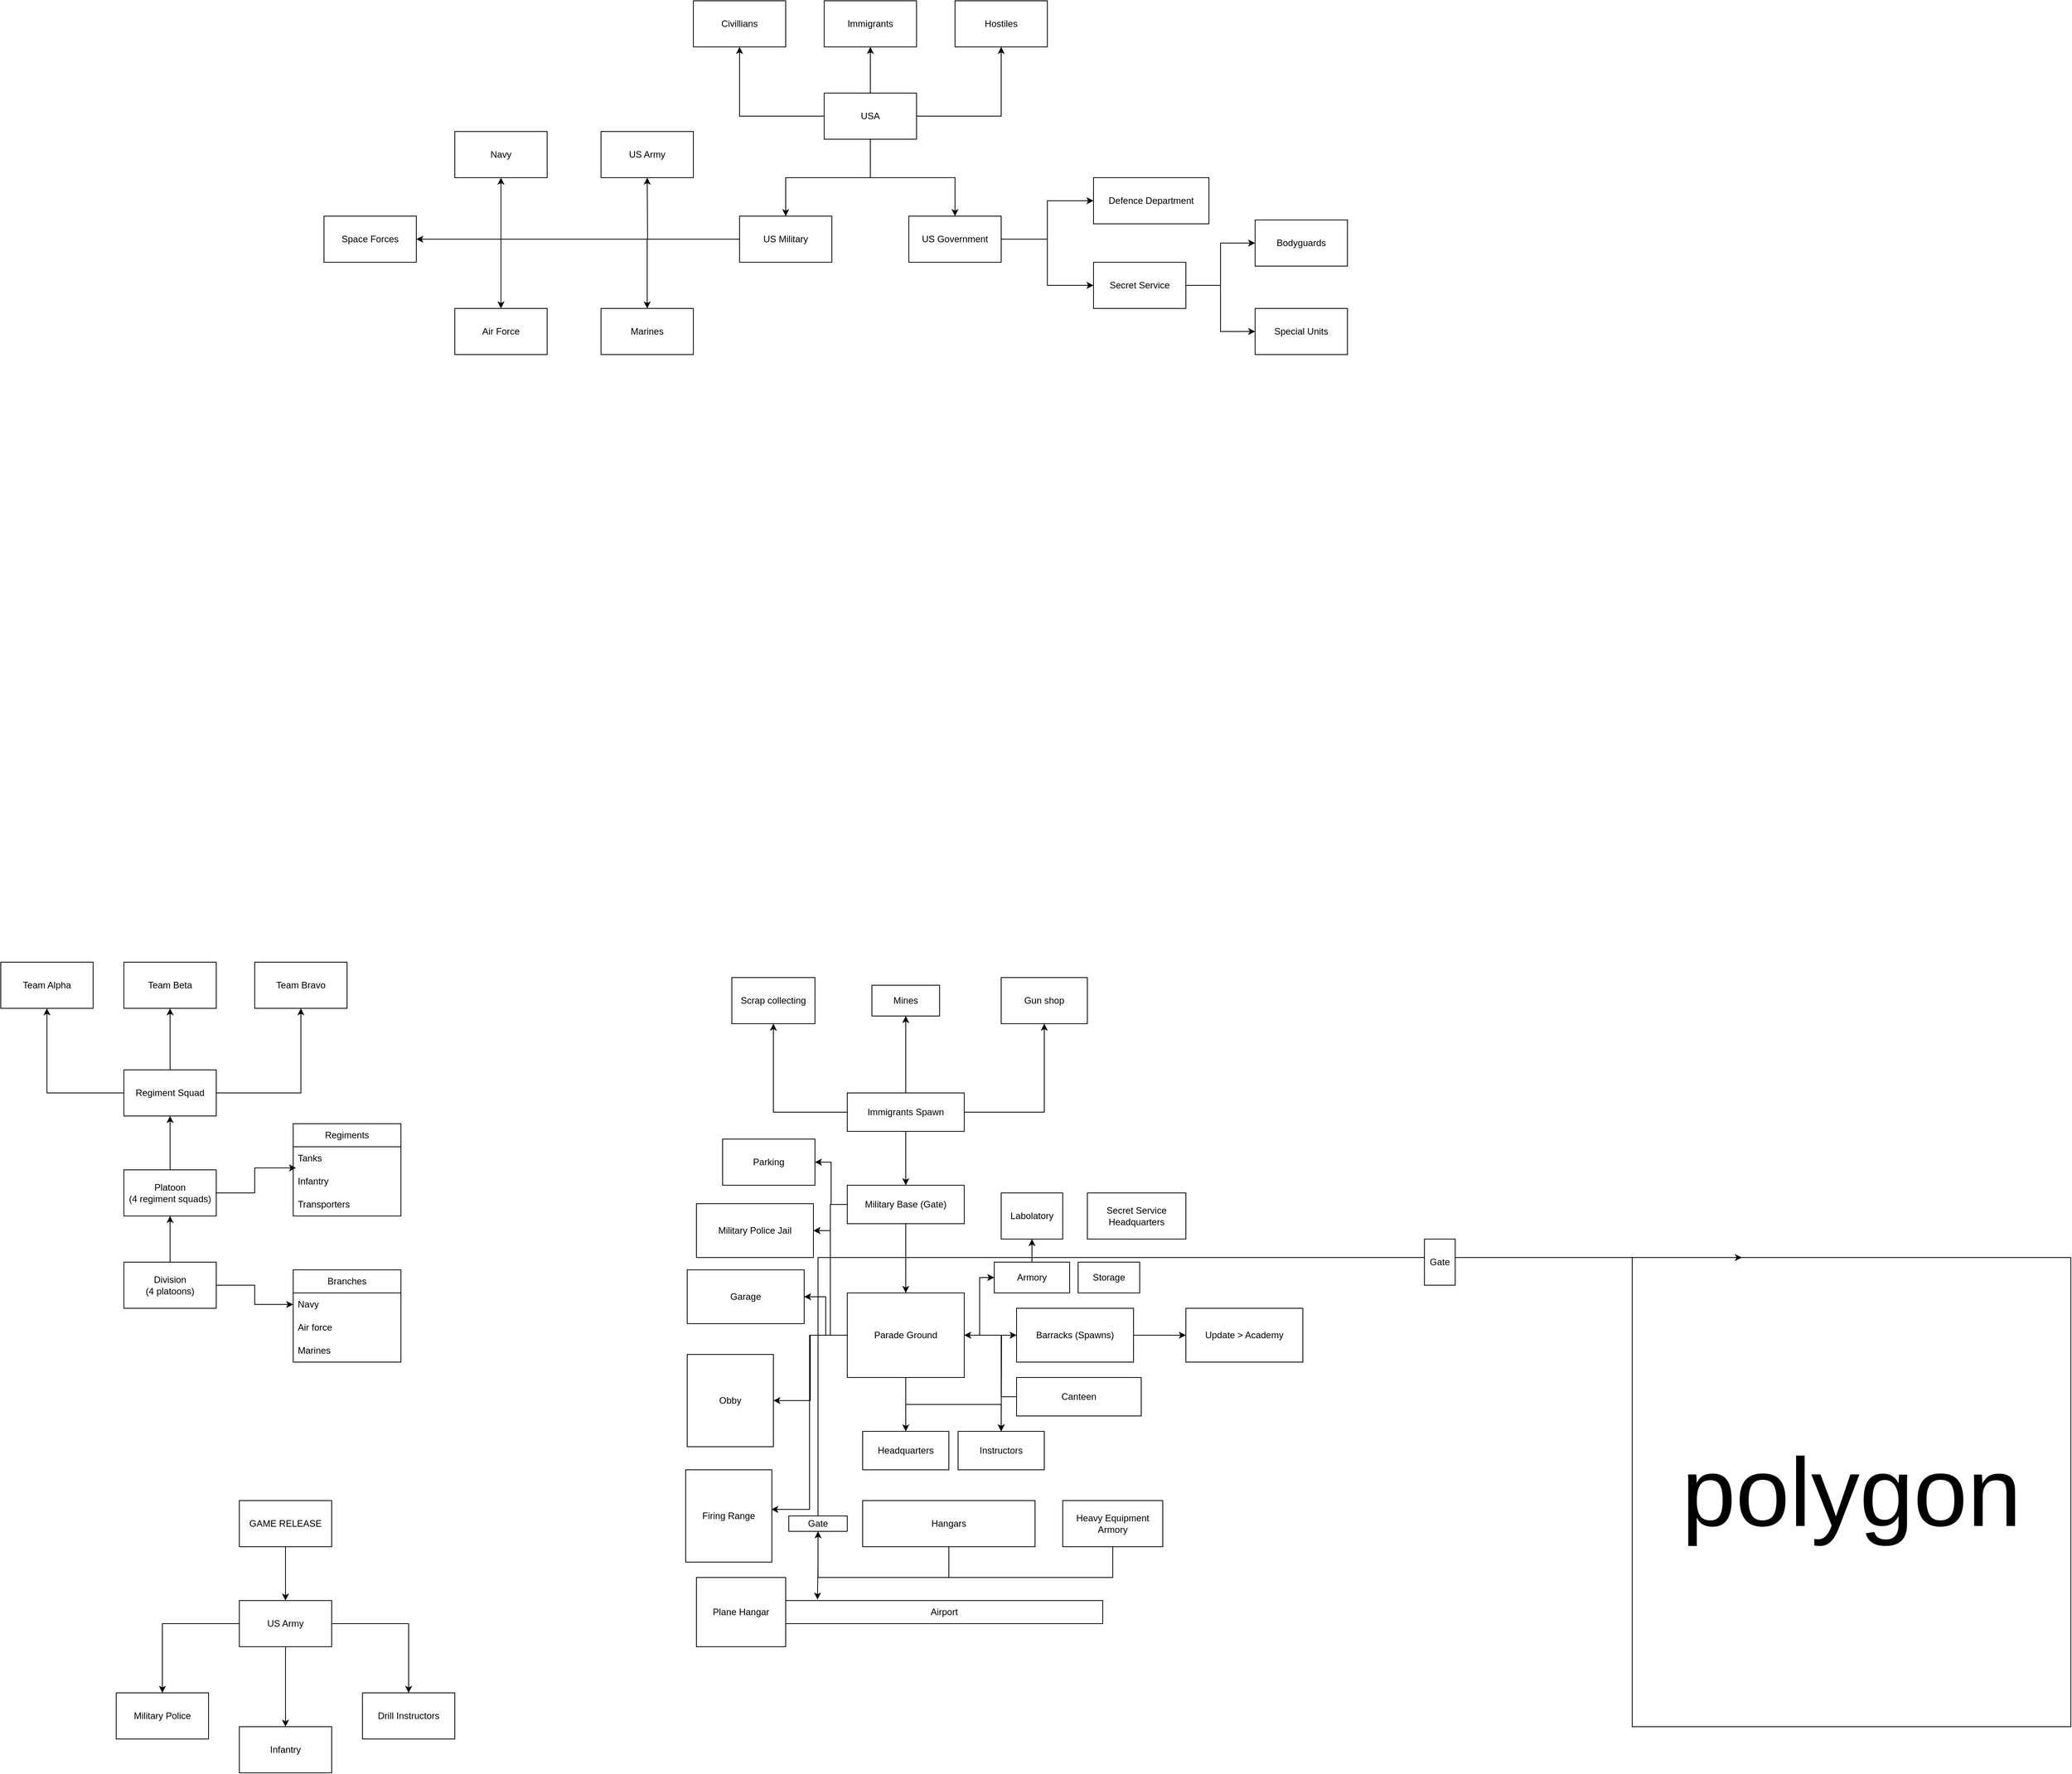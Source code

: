 <mxfile version="24.7.7">
  <diagram name="Strona-1" id="BBOQiUGvL47wXQ2HDbsv">
    <mxGraphModel dx="2062" dy="661" grid="1" gridSize="10" guides="1" tooltips="1" connect="1" arrows="1" fold="1" page="1" pageScale="1" pageWidth="827" pageHeight="1169" math="0" shadow="0">
      <root>
        <mxCell id="0" />
        <mxCell id="1" parent="0" />
        <mxCell id="k31KLtlGpHvFteeG_nSf-4" style="edgeStyle=orthogonalEdgeStyle;rounded=0;orthogonalLoop=1;jettySize=auto;html=1;" parent="1" source="k31KLtlGpHvFteeG_nSf-2" target="k31KLtlGpHvFteeG_nSf-3" edge="1">
          <mxGeometry relative="1" as="geometry" />
        </mxCell>
        <mxCell id="k31KLtlGpHvFteeG_nSf-6" style="edgeStyle=orthogonalEdgeStyle;rounded=0;orthogonalLoop=1;jettySize=auto;html=1;entryX=0.5;entryY=0;entryDx=0;entryDy=0;" parent="1" source="k31KLtlGpHvFteeG_nSf-2" target="k31KLtlGpHvFteeG_nSf-5" edge="1">
          <mxGeometry relative="1" as="geometry" />
        </mxCell>
        <mxCell id="a_fJLX3D4ddXMOc15b3K-4" style="edgeStyle=orthogonalEdgeStyle;rounded=0;orthogonalLoop=1;jettySize=auto;html=1;entryX=0.5;entryY=1;entryDx=0;entryDy=0;" parent="1" source="k31KLtlGpHvFteeG_nSf-2" target="a_fJLX3D4ddXMOc15b3K-3" edge="1">
          <mxGeometry relative="1" as="geometry" />
        </mxCell>
        <mxCell id="a_fJLX3D4ddXMOc15b3K-6" style="edgeStyle=orthogonalEdgeStyle;rounded=0;orthogonalLoop=1;jettySize=auto;html=1;entryX=0.5;entryY=1;entryDx=0;entryDy=0;" parent="1" source="k31KLtlGpHvFteeG_nSf-2" target="a_fJLX3D4ddXMOc15b3K-5" edge="1">
          <mxGeometry relative="1" as="geometry" />
        </mxCell>
        <mxCell id="a_fJLX3D4ddXMOc15b3K-8" style="edgeStyle=orthogonalEdgeStyle;rounded=0;orthogonalLoop=1;jettySize=auto;html=1;entryX=0.5;entryY=1;entryDx=0;entryDy=0;" parent="1" source="k31KLtlGpHvFteeG_nSf-2" target="a_fJLX3D4ddXMOc15b3K-7" edge="1">
          <mxGeometry relative="1" as="geometry" />
        </mxCell>
        <mxCell id="k31KLtlGpHvFteeG_nSf-2" value="USA" style="rounded=0;whiteSpace=wrap;html=1;" parent="1" vertex="1">
          <mxGeometry x="340" y="240" width="120" height="60" as="geometry" />
        </mxCell>
        <mxCell id="k31KLtlGpHvFteeG_nSf-20" style="edgeStyle=orthogonalEdgeStyle;rounded=0;orthogonalLoop=1;jettySize=auto;html=1;" parent="1" source="k31KLtlGpHvFteeG_nSf-3" target="k31KLtlGpHvFteeG_nSf-19" edge="1">
          <mxGeometry relative="1" as="geometry" />
        </mxCell>
        <mxCell id="k31KLtlGpHvFteeG_nSf-23" style="edgeStyle=orthogonalEdgeStyle;rounded=0;orthogonalLoop=1;jettySize=auto;html=1;entryX=0.5;entryY=0;entryDx=0;entryDy=0;" parent="1" source="k31KLtlGpHvFteeG_nSf-3" target="k31KLtlGpHvFteeG_nSf-21" edge="1">
          <mxGeometry relative="1" as="geometry" />
        </mxCell>
        <mxCell id="k31KLtlGpHvFteeG_nSf-24" style="edgeStyle=orthogonalEdgeStyle;rounded=0;orthogonalLoop=1;jettySize=auto;html=1;entryX=0.5;entryY=0;entryDx=0;entryDy=0;" parent="1" source="k31KLtlGpHvFteeG_nSf-3" target="k31KLtlGpHvFteeG_nSf-22" edge="1">
          <mxGeometry relative="1" as="geometry" />
        </mxCell>
        <mxCell id="k31KLtlGpHvFteeG_nSf-30" style="edgeStyle=orthogonalEdgeStyle;rounded=0;orthogonalLoop=1;jettySize=auto;html=1;entryX=0.5;entryY=1;entryDx=0;entryDy=0;" parent="1" source="k31KLtlGpHvFteeG_nSf-3" edge="1">
          <mxGeometry relative="1" as="geometry">
            <mxPoint x="110" y="350" as="targetPoint" />
          </mxGeometry>
        </mxCell>
        <mxCell id="k31KLtlGpHvFteeG_nSf-41" style="edgeStyle=orthogonalEdgeStyle;rounded=0;orthogonalLoop=1;jettySize=auto;html=1;" parent="1" source="k31KLtlGpHvFteeG_nSf-3" target="k31KLtlGpHvFteeG_nSf-44" edge="1">
          <mxGeometry relative="1" as="geometry">
            <mxPoint x="-400" y="430" as="targetPoint" />
          </mxGeometry>
        </mxCell>
        <mxCell id="k31KLtlGpHvFteeG_nSf-3" value="US Military" style="rounded=0;whiteSpace=wrap;html=1;" parent="1" vertex="1">
          <mxGeometry x="230" y="400" width="120" height="60" as="geometry" />
        </mxCell>
        <mxCell id="k31KLtlGpHvFteeG_nSf-10" style="edgeStyle=orthogonalEdgeStyle;rounded=0;orthogonalLoop=1;jettySize=auto;html=1;entryX=0;entryY=0.5;entryDx=0;entryDy=0;" parent="1" source="k31KLtlGpHvFteeG_nSf-5" target="k31KLtlGpHvFteeG_nSf-9" edge="1">
          <mxGeometry relative="1" as="geometry" />
        </mxCell>
        <mxCell id="k31KLtlGpHvFteeG_nSf-12" style="edgeStyle=orthogonalEdgeStyle;rounded=0;orthogonalLoop=1;jettySize=auto;html=1;entryX=0;entryY=0.5;entryDx=0;entryDy=0;" parent="1" source="k31KLtlGpHvFteeG_nSf-5" target="k31KLtlGpHvFteeG_nSf-11" edge="1">
          <mxGeometry relative="1" as="geometry" />
        </mxCell>
        <mxCell id="k31KLtlGpHvFteeG_nSf-5" value="US Government" style="rounded=0;whiteSpace=wrap;html=1;" parent="1" vertex="1">
          <mxGeometry x="450" y="400" width="120" height="60" as="geometry" />
        </mxCell>
        <mxCell id="k31KLtlGpHvFteeG_nSf-15" style="edgeStyle=orthogonalEdgeStyle;rounded=0;orthogonalLoop=1;jettySize=auto;html=1;entryX=0;entryY=0.5;entryDx=0;entryDy=0;" parent="1" source="k31KLtlGpHvFteeG_nSf-9" target="k31KLtlGpHvFteeG_nSf-14" edge="1">
          <mxGeometry relative="1" as="geometry" />
        </mxCell>
        <mxCell id="k31KLtlGpHvFteeG_nSf-17" style="edgeStyle=orthogonalEdgeStyle;rounded=0;orthogonalLoop=1;jettySize=auto;html=1;entryX=0;entryY=0.5;entryDx=0;entryDy=0;" parent="1" source="k31KLtlGpHvFteeG_nSf-9" target="k31KLtlGpHvFteeG_nSf-16" edge="1">
          <mxGeometry relative="1" as="geometry" />
        </mxCell>
        <mxCell id="k31KLtlGpHvFteeG_nSf-9" value="Secret Service" style="rounded=0;whiteSpace=wrap;html=1;" parent="1" vertex="1">
          <mxGeometry x="690" y="460" width="120" height="60" as="geometry" />
        </mxCell>
        <mxCell id="k31KLtlGpHvFteeG_nSf-11" value="Defence Department" style="rounded=0;whiteSpace=wrap;html=1;" parent="1" vertex="1">
          <mxGeometry x="690" y="350" width="150" height="60" as="geometry" />
        </mxCell>
        <mxCell id="k31KLtlGpHvFteeG_nSf-14" value="Bodyguards" style="rounded=0;whiteSpace=wrap;html=1;" parent="1" vertex="1">
          <mxGeometry x="900" y="405" width="120" height="60" as="geometry" />
        </mxCell>
        <mxCell id="k31KLtlGpHvFteeG_nSf-16" value="Special Units" style="rounded=0;whiteSpace=wrap;html=1;" parent="1" vertex="1">
          <mxGeometry x="900" y="520" width="120" height="60" as="geometry" />
        </mxCell>
        <mxCell id="k31KLtlGpHvFteeG_nSf-19" value="Navy" style="rounded=0;whiteSpace=wrap;html=1;" parent="1" vertex="1">
          <mxGeometry x="-140" y="290" width="120" height="60" as="geometry" />
        </mxCell>
        <mxCell id="k31KLtlGpHvFteeG_nSf-21" value="Marines" style="rounded=0;whiteSpace=wrap;html=1;" parent="1" vertex="1">
          <mxGeometry x="50" y="520" width="120" height="60" as="geometry" />
        </mxCell>
        <mxCell id="k31KLtlGpHvFteeG_nSf-22" value="Air Force" style="rounded=0;whiteSpace=wrap;html=1;" parent="1" vertex="1">
          <mxGeometry x="-140" y="520" width="120" height="60" as="geometry" />
        </mxCell>
        <mxCell id="k31KLtlGpHvFteeG_nSf-44" value="Space Forces" style="rounded=0;whiteSpace=wrap;html=1;" parent="1" vertex="1">
          <mxGeometry x="-310" y="400" width="120" height="60" as="geometry" />
        </mxCell>
        <mxCell id="a_fJLX3D4ddXMOc15b3K-3" value="Civillians" style="rounded=0;whiteSpace=wrap;html=1;" parent="1" vertex="1">
          <mxGeometry x="170" y="120" width="120" height="60" as="geometry" />
        </mxCell>
        <mxCell id="a_fJLX3D4ddXMOc15b3K-5" value="Hostiles" style="rounded=0;whiteSpace=wrap;html=1;" parent="1" vertex="1">
          <mxGeometry x="510" y="120" width="120" height="60" as="geometry" />
        </mxCell>
        <mxCell id="a_fJLX3D4ddXMOc15b3K-7" value="Immigrants" style="rounded=0;whiteSpace=wrap;html=1;" parent="1" vertex="1">
          <mxGeometry x="340" y="120" width="120" height="60" as="geometry" />
        </mxCell>
        <mxCell id="a_fJLX3D4ddXMOc15b3K-12" style="edgeStyle=orthogonalEdgeStyle;rounded=0;orthogonalLoop=1;jettySize=auto;html=1;entryX=0.5;entryY=1;entryDx=0;entryDy=0;" parent="1" source="a_fJLX3D4ddXMOc15b3K-10" target="a_fJLX3D4ddXMOc15b3K-11" edge="1">
          <mxGeometry relative="1" as="geometry" />
        </mxCell>
        <mxCell id="a_fJLX3D4ddXMOc15b3K-15" style="edgeStyle=orthogonalEdgeStyle;rounded=0;orthogonalLoop=1;jettySize=auto;html=1;entryX=0.5;entryY=1;entryDx=0;entryDy=0;" parent="1" source="a_fJLX3D4ddXMOc15b3K-10" target="a_fJLX3D4ddXMOc15b3K-14" edge="1">
          <mxGeometry relative="1" as="geometry" />
        </mxCell>
        <mxCell id="a_fJLX3D4ddXMOc15b3K-18" style="edgeStyle=orthogonalEdgeStyle;rounded=0;orthogonalLoop=1;jettySize=auto;html=1;" parent="1" source="a_fJLX3D4ddXMOc15b3K-10" target="a_fJLX3D4ddXMOc15b3K-16" edge="1">
          <mxGeometry relative="1" as="geometry" />
        </mxCell>
        <mxCell id="a_fJLX3D4ddXMOc15b3K-20" style="edgeStyle=orthogonalEdgeStyle;rounded=0;orthogonalLoop=1;jettySize=auto;html=1;" parent="1" source="a_fJLX3D4ddXMOc15b3K-10" target="a_fJLX3D4ddXMOc15b3K-19" edge="1">
          <mxGeometry relative="1" as="geometry" />
        </mxCell>
        <mxCell id="a_fJLX3D4ddXMOc15b3K-10" value="Immigrants Spawn" style="rounded=0;whiteSpace=wrap;html=1;" parent="1" vertex="1">
          <mxGeometry x="370" y="1540" width="152" height="50" as="geometry" />
        </mxCell>
        <mxCell id="a_fJLX3D4ddXMOc15b3K-11" value="Gun shop" style="rounded=0;whiteSpace=wrap;html=1;" parent="1" vertex="1">
          <mxGeometry x="570" y="1390" width="112" height="60" as="geometry" />
        </mxCell>
        <mxCell id="a_fJLX3D4ddXMOc15b3K-14" value="Mines" style="rounded=0;whiteSpace=wrap;html=1;" parent="1" vertex="1">
          <mxGeometry x="402" y="1400" width="88" height="40" as="geometry" />
        </mxCell>
        <mxCell id="a_fJLX3D4ddXMOc15b3K-16" value="Scrap collecting" style="rounded=0;whiteSpace=wrap;html=1;" parent="1" vertex="1">
          <mxGeometry x="220" y="1390" width="108" height="60" as="geometry" />
        </mxCell>
        <mxCell id="a_fJLX3D4ddXMOc15b3K-22" style="edgeStyle=orthogonalEdgeStyle;rounded=0;orthogonalLoop=1;jettySize=auto;html=1;" parent="1" source="a_fJLX3D4ddXMOc15b3K-19" edge="1">
          <mxGeometry relative="1" as="geometry">
            <mxPoint x="446.0" y="1800" as="targetPoint" />
          </mxGeometry>
        </mxCell>
        <mxCell id="a_fJLX3D4ddXMOc15b3K-30" style="edgeStyle=orthogonalEdgeStyle;rounded=0;orthogonalLoop=1;jettySize=auto;html=1;entryX=1;entryY=0.5;entryDx=0;entryDy=0;" parent="1" source="a_fJLX3D4ddXMOc15b3K-19" target="a_fJLX3D4ddXMOc15b3K-28" edge="1">
          <mxGeometry relative="1" as="geometry" />
        </mxCell>
        <mxCell id="a_fJLX3D4ddXMOc15b3K-75" style="edgeStyle=orthogonalEdgeStyle;rounded=0;orthogonalLoop=1;jettySize=auto;html=1;" parent="1" source="a_fJLX3D4ddXMOc15b3K-19" target="a_fJLX3D4ddXMOc15b3K-76" edge="1">
          <mxGeometry relative="1" as="geometry">
            <mxPoint x="270" y="1650" as="targetPoint" />
          </mxGeometry>
        </mxCell>
        <mxCell id="a_fJLX3D4ddXMOc15b3K-19" value="Military Base (Gate)" style="rounded=0;whiteSpace=wrap;html=1;" parent="1" vertex="1">
          <mxGeometry x="370" y="1660" width="152" height="50" as="geometry" />
        </mxCell>
        <mxCell id="a_fJLX3D4ddXMOc15b3K-27" value="" style="edgeStyle=orthogonalEdgeStyle;rounded=0;orthogonalLoop=1;jettySize=auto;html=1;" parent="1" source="a_fJLX3D4ddXMOc15b3K-23" target="a_fJLX3D4ddXMOc15b3K-26" edge="1">
          <mxGeometry relative="1" as="geometry" />
        </mxCell>
        <mxCell id="a_fJLX3D4ddXMOc15b3K-29" style="edgeStyle=orthogonalEdgeStyle;rounded=0;orthogonalLoop=1;jettySize=auto;html=1;entryX=1;entryY=0.5;entryDx=0;entryDy=0;" parent="1" source="a_fJLX3D4ddXMOc15b3K-23" target="a_fJLX3D4ddXMOc15b3K-28" edge="1">
          <mxGeometry relative="1" as="geometry" />
        </mxCell>
        <mxCell id="a_fJLX3D4ddXMOc15b3K-45" style="edgeStyle=orthogonalEdgeStyle;rounded=0;orthogonalLoop=1;jettySize=auto;html=1;" parent="1" source="a_fJLX3D4ddXMOc15b3K-23" target="a_fJLX3D4ddXMOc15b3K-44" edge="1">
          <mxGeometry relative="1" as="geometry" />
        </mxCell>
        <mxCell id="a_fJLX3D4ddXMOc15b3K-64" style="edgeStyle=orthogonalEdgeStyle;rounded=0;orthogonalLoop=1;jettySize=auto;html=1;entryX=0;entryY=0.5;entryDx=0;entryDy=0;" parent="1" source="a_fJLX3D4ddXMOc15b3K-23" target="a_fJLX3D4ddXMOc15b3K-63" edge="1">
          <mxGeometry relative="1" as="geometry" />
        </mxCell>
        <mxCell id="a_fJLX3D4ddXMOc15b3K-71" style="edgeStyle=orthogonalEdgeStyle;rounded=0;orthogonalLoop=1;jettySize=auto;html=1;entryX=0.5;entryY=0;entryDx=0;entryDy=0;" parent="1" source="a_fJLX3D4ddXMOc15b3K-23" target="a_fJLX3D4ddXMOc15b3K-34" edge="1">
          <mxGeometry relative="1" as="geometry">
            <mxPoint x="550" y="1980" as="targetPoint" />
          </mxGeometry>
        </mxCell>
        <mxCell id="a_fJLX3D4ddXMOc15b3K-73" style="edgeStyle=orthogonalEdgeStyle;rounded=0;orthogonalLoop=1;jettySize=auto;html=1;" parent="1" source="a_fJLX3D4ddXMOc15b3K-23" edge="1">
          <mxGeometry relative="1" as="geometry">
            <mxPoint x="570" y="1980" as="targetPoint" />
          </mxGeometry>
        </mxCell>
        <mxCell id="a_fJLX3D4ddXMOc15b3K-79" style="edgeStyle=orthogonalEdgeStyle;rounded=0;orthogonalLoop=1;jettySize=auto;html=1;entryX=1;entryY=0.5;entryDx=0;entryDy=0;" parent="1" source="a_fJLX3D4ddXMOc15b3K-23" target="a_fJLX3D4ddXMOc15b3K-77" edge="1">
          <mxGeometry relative="1" as="geometry" />
        </mxCell>
        <mxCell id="a_fJLX3D4ddXMOc15b3K-23" value="Parade Ground" style="rounded=0;whiteSpace=wrap;html=1;" parent="1" vertex="1">
          <mxGeometry x="370" y="1800" width="152" height="110" as="geometry" />
        </mxCell>
        <mxCell id="a_fJLX3D4ddXMOc15b3K-47" style="edgeStyle=orthogonalEdgeStyle;rounded=0;orthogonalLoop=1;jettySize=auto;html=1;" parent="1" source="a_fJLX3D4ddXMOc15b3K-26" edge="1">
          <mxGeometry relative="1" as="geometry">
            <mxPoint x="810" y="1855" as="targetPoint" />
          </mxGeometry>
        </mxCell>
        <mxCell id="a_fJLX3D4ddXMOc15b3K-26" value="Barracks (Spawns)" style="rounded=0;whiteSpace=wrap;html=1;" parent="1" vertex="1">
          <mxGeometry x="590" y="1820" width="152" height="70" as="geometry" />
        </mxCell>
        <mxCell id="a_fJLX3D4ddXMOc15b3K-28" value="Military Police Jail" style="rounded=0;whiteSpace=wrap;html=1;" parent="1" vertex="1">
          <mxGeometry x="174" y="1684" width="152" height="70" as="geometry" />
        </mxCell>
        <mxCell id="a_fJLX3D4ddXMOc15b3K-34" value="Instructors" style="rounded=0;whiteSpace=wrap;html=1;" parent="1" vertex="1">
          <mxGeometry x="514" y="1980" width="112" height="50" as="geometry" />
        </mxCell>
        <mxCell id="a_fJLX3D4ddXMOc15b3K-38" value="" style="edgeStyle=orthogonalEdgeStyle;rounded=0;orthogonalLoop=1;jettySize=auto;html=1;" parent="1" source="a_fJLX3D4ddXMOc15b3K-23" target="a_fJLX3D4ddXMOc15b3K-33" edge="1">
          <mxGeometry relative="1" as="geometry">
            <mxPoint x="230.0" y="1855" as="targetPoint" />
            <mxPoint x="370" y="1855" as="sourcePoint" />
          </mxGeometry>
        </mxCell>
        <mxCell id="a_fJLX3D4ddXMOc15b3K-33" value="Obby" style="rounded=0;whiteSpace=wrap;html=1;" parent="1" vertex="1">
          <mxGeometry x="162" y="1880" width="112" height="120" as="geometry" />
        </mxCell>
        <mxCell id="a_fJLX3D4ddXMOc15b3K-40" value="Firing Range" style="rounded=0;whiteSpace=wrap;html=1;" parent="1" vertex="1">
          <mxGeometry x="160" y="2030" width="112" height="120" as="geometry" />
        </mxCell>
        <mxCell id="a_fJLX3D4ddXMOc15b3K-44" value="Headquarters" style="rounded=0;whiteSpace=wrap;html=1;" parent="1" vertex="1">
          <mxGeometry x="390" y="1980" width="112" height="50" as="geometry" />
        </mxCell>
        <mxCell id="a_fJLX3D4ddXMOc15b3K-46" style="edgeStyle=orthogonalEdgeStyle;rounded=0;orthogonalLoop=1;jettySize=auto;html=1;entryX=0.994;entryY=0.429;entryDx=0;entryDy=0;entryPerimeter=0;" parent="1" source="a_fJLX3D4ddXMOc15b3K-23" target="a_fJLX3D4ddXMOc15b3K-40" edge="1">
          <mxGeometry relative="1" as="geometry" />
        </mxCell>
        <mxCell id="a_fJLX3D4ddXMOc15b3K-48" value="Update &amp;gt; Academy" style="rounded=0;whiteSpace=wrap;html=1;" parent="1" vertex="1">
          <mxGeometry x="810" y="1820" width="152" height="70" as="geometry" />
        </mxCell>
        <mxCell id="a_fJLX3D4ddXMOc15b3K-50" value="&lt;span style=&quot;font-size: 126px;&quot;&gt;polygon&lt;/span&gt;" style="rounded=0;whiteSpace=wrap;html=1;" parent="1" vertex="1">
          <mxGeometry x="1390" y="1754" width="570" height="610" as="geometry" />
        </mxCell>
        <mxCell id="a_fJLX3D4ddXMOc15b3K-52" style="edgeStyle=orthogonalEdgeStyle;rounded=0;orthogonalLoop=1;jettySize=auto;html=1;entryX=0.25;entryY=0;entryDx=0;entryDy=0;" parent="1" source="a_fJLX3D4ddXMOc15b3K-51" target="a_fJLX3D4ddXMOc15b3K-50" edge="1">
          <mxGeometry relative="1" as="geometry">
            <Array as="points">
              <mxPoint x="502" y="2170" />
              <mxPoint x="332" y="2170" />
            </Array>
          </mxGeometry>
        </mxCell>
        <mxCell id="a_fJLX3D4ddXMOc15b3K-51" value="Hangars" style="rounded=0;whiteSpace=wrap;html=1;" parent="1" vertex="1">
          <mxGeometry x="390" y="2070" width="224" height="60" as="geometry" />
        </mxCell>
        <mxCell id="a_fJLX3D4ddXMOc15b3K-53" value="Plane Hangar" style="rounded=0;whiteSpace=wrap;html=1;" parent="1" vertex="1">
          <mxGeometry x="174" y="2170" width="116" height="90" as="geometry" />
        </mxCell>
        <mxCell id="a_fJLX3D4ddXMOc15b3K-55" value="Airport" style="rounded=0;whiteSpace=wrap;html=1;" parent="1" vertex="1">
          <mxGeometry x="290" y="2200" width="412" height="30" as="geometry" />
        </mxCell>
        <mxCell id="a_fJLX3D4ddXMOc15b3K-56" value="Gate" style="rounded=0;whiteSpace=wrap;html=1;" parent="1" vertex="1">
          <mxGeometry x="294" y="2090" width="76" height="20" as="geometry" />
        </mxCell>
        <mxCell id="a_fJLX3D4ddXMOc15b3K-58" style="edgeStyle=orthogonalEdgeStyle;rounded=0;orthogonalLoop=1;jettySize=auto;html=1;entryX=0.1;entryY=-0.043;entryDx=0;entryDy=0;entryPerimeter=0;" parent="1" source="a_fJLX3D4ddXMOc15b3K-56" target="a_fJLX3D4ddXMOc15b3K-55" edge="1">
          <mxGeometry relative="1" as="geometry" />
        </mxCell>
        <mxCell id="a_fJLX3D4ddXMOc15b3K-60" value="Labolatory" style="rounded=0;whiteSpace=wrap;html=1;" parent="1" vertex="1">
          <mxGeometry x="570" y="1670" width="80" height="60" as="geometry" />
        </mxCell>
        <mxCell id="a_fJLX3D4ddXMOc15b3K-61" value="Secret Service Headquarters" style="rounded=0;whiteSpace=wrap;html=1;" parent="1" vertex="1">
          <mxGeometry x="682" y="1670" width="128" height="60" as="geometry" />
        </mxCell>
        <mxCell id="a_fJLX3D4ddXMOc15b3K-62" value="Gate" style="rounded=0;whiteSpace=wrap;html=1;" parent="1" vertex="1">
          <mxGeometry x="1120" y="1730" width="40" height="60" as="geometry" />
        </mxCell>
        <mxCell id="a_fJLX3D4ddXMOc15b3K-65" value="" style="edgeStyle=orthogonalEdgeStyle;rounded=0;orthogonalLoop=1;jettySize=auto;html=1;" parent="1" source="a_fJLX3D4ddXMOc15b3K-63" target="a_fJLX3D4ddXMOc15b3K-60" edge="1">
          <mxGeometry relative="1" as="geometry" />
        </mxCell>
        <mxCell id="a_fJLX3D4ddXMOc15b3K-63" value="Armory" style="rounded=0;whiteSpace=wrap;html=1;" parent="1" vertex="1">
          <mxGeometry x="561" y="1760" width="98" height="40" as="geometry" />
        </mxCell>
        <mxCell id="a_fJLX3D4ddXMOc15b3K-68" style="edgeStyle=orthogonalEdgeStyle;rounded=0;orthogonalLoop=1;jettySize=auto;html=1;entryX=0.5;entryY=1;entryDx=0;entryDy=0;exitX=0.5;exitY=1;exitDx=0;exitDy=0;" parent="1" source="a_fJLX3D4ddXMOc15b3K-66" target="a_fJLX3D4ddXMOc15b3K-56" edge="1">
          <mxGeometry relative="1" as="geometry">
            <Array as="points">
              <mxPoint x="715" y="2170" />
              <mxPoint x="332" y="2170" />
            </Array>
          </mxGeometry>
        </mxCell>
        <mxCell id="a_fJLX3D4ddXMOc15b3K-66" value="Heavy Equipment Armory" style="rounded=0;whiteSpace=wrap;html=1;" parent="1" vertex="1">
          <mxGeometry x="650" y="2070" width="130" height="60" as="geometry" />
        </mxCell>
        <mxCell id="a_fJLX3D4ddXMOc15b3K-70" value="Storage" style="rounded=0;whiteSpace=wrap;html=1;" parent="1" vertex="1">
          <mxGeometry x="670" y="1760" width="80" height="40" as="geometry" />
        </mxCell>
        <mxCell id="a_fJLX3D4ddXMOc15b3K-74" style="edgeStyle=orthogonalEdgeStyle;rounded=0;orthogonalLoop=1;jettySize=auto;html=1;entryX=1;entryY=0.5;entryDx=0;entryDy=0;" parent="1" source="a_fJLX3D4ddXMOc15b3K-72" target="a_fJLX3D4ddXMOc15b3K-23" edge="1">
          <mxGeometry relative="1" as="geometry">
            <Array as="points">
              <mxPoint x="570" y="1935" />
              <mxPoint x="570" y="1855" />
            </Array>
          </mxGeometry>
        </mxCell>
        <mxCell id="a_fJLX3D4ddXMOc15b3K-72" value="Canteen" style="rounded=0;whiteSpace=wrap;html=1;" parent="1" vertex="1">
          <mxGeometry x="590" y="1910" width="162" height="50" as="geometry" />
        </mxCell>
        <mxCell id="a_fJLX3D4ddXMOc15b3K-76" value="Parking" style="rounded=0;whiteSpace=wrap;html=1;" parent="1" vertex="1">
          <mxGeometry x="208" y="1600" width="120" height="60" as="geometry" />
        </mxCell>
        <mxCell id="a_fJLX3D4ddXMOc15b3K-77" value="Garage" style="rounded=0;whiteSpace=wrap;html=1;" parent="1" vertex="1">
          <mxGeometry x="162" y="1770" width="152" height="70" as="geometry" />
        </mxCell>
        <mxCell id="a-VC0dxoUx-i3-k2DaDm-8" value="Team Alpha" style="rounded=0;whiteSpace=wrap;html=1;" vertex="1" parent="1">
          <mxGeometry x="-730" y="1370" width="120" height="60" as="geometry" />
        </mxCell>
        <mxCell id="a-VC0dxoUx-i3-k2DaDm-21" value="Team Beta" style="rounded=0;whiteSpace=wrap;html=1;" vertex="1" parent="1">
          <mxGeometry x="-570" y="1370" width="120" height="60" as="geometry" />
        </mxCell>
        <mxCell id="a-VC0dxoUx-i3-k2DaDm-22" value="Team Bravo" style="rounded=0;whiteSpace=wrap;html=1;" vertex="1" parent="1">
          <mxGeometry x="-400" y="1370" width="120" height="60" as="geometry" />
        </mxCell>
        <mxCell id="a-VC0dxoUx-i3-k2DaDm-24" style="edgeStyle=orthogonalEdgeStyle;rounded=0;orthogonalLoop=1;jettySize=auto;html=1;entryX=0.5;entryY=1;entryDx=0;entryDy=0;" edge="1" parent="1" source="a-VC0dxoUx-i3-k2DaDm-23" target="a-VC0dxoUx-i3-k2DaDm-21">
          <mxGeometry relative="1" as="geometry" />
        </mxCell>
        <mxCell id="a-VC0dxoUx-i3-k2DaDm-25" style="edgeStyle=orthogonalEdgeStyle;rounded=0;orthogonalLoop=1;jettySize=auto;html=1;entryX=0.5;entryY=1;entryDx=0;entryDy=0;" edge="1" parent="1" source="a-VC0dxoUx-i3-k2DaDm-23" target="a-VC0dxoUx-i3-k2DaDm-8">
          <mxGeometry relative="1" as="geometry" />
        </mxCell>
        <mxCell id="a-VC0dxoUx-i3-k2DaDm-26" style="edgeStyle=orthogonalEdgeStyle;rounded=0;orthogonalLoop=1;jettySize=auto;html=1;" edge="1" parent="1" source="a-VC0dxoUx-i3-k2DaDm-23" target="a-VC0dxoUx-i3-k2DaDm-22">
          <mxGeometry relative="1" as="geometry" />
        </mxCell>
        <mxCell id="a-VC0dxoUx-i3-k2DaDm-23" value="Regiment Squad" style="rounded=0;whiteSpace=wrap;html=1;" vertex="1" parent="1">
          <mxGeometry x="-570" y="1510" width="120" height="60" as="geometry" />
        </mxCell>
        <mxCell id="a-VC0dxoUx-i3-k2DaDm-28" style="edgeStyle=orthogonalEdgeStyle;rounded=0;orthogonalLoop=1;jettySize=auto;html=1;entryX=0.5;entryY=1;entryDx=0;entryDy=0;" edge="1" parent="1" source="a-VC0dxoUx-i3-k2DaDm-27" target="a-VC0dxoUx-i3-k2DaDm-23">
          <mxGeometry relative="1" as="geometry" />
        </mxCell>
        <mxCell id="a-VC0dxoUx-i3-k2DaDm-36" style="edgeStyle=orthogonalEdgeStyle;rounded=0;orthogonalLoop=1;jettySize=auto;html=1;entryX=0.026;entryY=-0.084;entryDx=0;entryDy=0;entryPerimeter=0;" edge="1" parent="1" source="a-VC0dxoUx-i3-k2DaDm-27" target="a-VC0dxoUx-i3-k2DaDm-33">
          <mxGeometry relative="1" as="geometry">
            <mxPoint x="-350" y="1670" as="targetPoint" />
          </mxGeometry>
        </mxCell>
        <mxCell id="a-VC0dxoUx-i3-k2DaDm-27" value="Platoon&lt;div&gt;(4 regiment squads)&lt;/div&gt;" style="rounded=0;whiteSpace=wrap;html=1;" vertex="1" parent="1">
          <mxGeometry x="-570" y="1640" width="120" height="60" as="geometry" />
        </mxCell>
        <mxCell id="a-VC0dxoUx-i3-k2DaDm-30" style="edgeStyle=orthogonalEdgeStyle;rounded=0;orthogonalLoop=1;jettySize=auto;html=1;entryX=0.5;entryY=1;entryDx=0;entryDy=0;" edge="1" parent="1" source="a-VC0dxoUx-i3-k2DaDm-29" target="a-VC0dxoUx-i3-k2DaDm-27">
          <mxGeometry relative="1" as="geometry" />
        </mxCell>
        <mxCell id="a-VC0dxoUx-i3-k2DaDm-41" style="edgeStyle=orthogonalEdgeStyle;rounded=0;orthogonalLoop=1;jettySize=auto;html=1;entryX=0;entryY=0.5;entryDx=0;entryDy=0;" edge="1" parent="1" source="a-VC0dxoUx-i3-k2DaDm-29" target="a-VC0dxoUx-i3-k2DaDm-38">
          <mxGeometry relative="1" as="geometry" />
        </mxCell>
        <mxCell id="a-VC0dxoUx-i3-k2DaDm-29" value="&lt;div&gt;Division&lt;/div&gt;&lt;div&gt;(4 platoons)&lt;/div&gt;" style="rounded=0;whiteSpace=wrap;html=1;" vertex="1" parent="1">
          <mxGeometry x="-570" y="1760" width="120" height="60" as="geometry" />
        </mxCell>
        <mxCell id="a-VC0dxoUx-i3-k2DaDm-31" value="Regiments" style="swimlane;fontStyle=0;childLayout=stackLayout;horizontal=1;startSize=30;horizontalStack=0;resizeParent=1;resizeParentMax=0;resizeLast=0;collapsible=1;marginBottom=0;whiteSpace=wrap;html=1;" vertex="1" parent="1">
          <mxGeometry x="-350" y="1580" width="140" height="120" as="geometry" />
        </mxCell>
        <mxCell id="a-VC0dxoUx-i3-k2DaDm-32" value="Tanks" style="text;strokeColor=none;fillColor=none;align=left;verticalAlign=middle;spacingLeft=4;spacingRight=4;overflow=hidden;points=[[0,0.5],[1,0.5]];portConstraint=eastwest;rotatable=0;whiteSpace=wrap;html=1;" vertex="1" parent="a-VC0dxoUx-i3-k2DaDm-31">
          <mxGeometry y="30" width="140" height="30" as="geometry" />
        </mxCell>
        <mxCell id="a-VC0dxoUx-i3-k2DaDm-33" value="Infantry" style="text;strokeColor=none;fillColor=none;align=left;verticalAlign=middle;spacingLeft=4;spacingRight=4;overflow=hidden;points=[[0,0.5],[1,0.5]];portConstraint=eastwest;rotatable=0;whiteSpace=wrap;html=1;" vertex="1" parent="a-VC0dxoUx-i3-k2DaDm-31">
          <mxGeometry y="60" width="140" height="30" as="geometry" />
        </mxCell>
        <mxCell id="a-VC0dxoUx-i3-k2DaDm-34" value="Transporters" style="text;strokeColor=none;fillColor=none;align=left;verticalAlign=middle;spacingLeft=4;spacingRight=4;overflow=hidden;points=[[0,0.5],[1,0.5]];portConstraint=eastwest;rotatable=0;whiteSpace=wrap;html=1;" vertex="1" parent="a-VC0dxoUx-i3-k2DaDm-31">
          <mxGeometry y="90" width="140" height="30" as="geometry" />
        </mxCell>
        <mxCell id="a-VC0dxoUx-i3-k2DaDm-37" value="Branches" style="swimlane;fontStyle=0;childLayout=stackLayout;horizontal=1;startSize=30;horizontalStack=0;resizeParent=1;resizeParentMax=0;resizeLast=0;collapsible=1;marginBottom=0;whiteSpace=wrap;html=1;" vertex="1" parent="1">
          <mxGeometry x="-350" y="1770" width="140" height="120" as="geometry" />
        </mxCell>
        <mxCell id="a-VC0dxoUx-i3-k2DaDm-38" value="Navy" style="text;strokeColor=none;fillColor=none;align=left;verticalAlign=middle;spacingLeft=4;spacingRight=4;overflow=hidden;points=[[0,0.5],[1,0.5]];portConstraint=eastwest;rotatable=0;whiteSpace=wrap;html=1;" vertex="1" parent="a-VC0dxoUx-i3-k2DaDm-37">
          <mxGeometry y="30" width="140" height="30" as="geometry" />
        </mxCell>
        <mxCell id="a-VC0dxoUx-i3-k2DaDm-39" value="Air force" style="text;strokeColor=none;fillColor=none;align=left;verticalAlign=middle;spacingLeft=4;spacingRight=4;overflow=hidden;points=[[0,0.5],[1,0.5]];portConstraint=eastwest;rotatable=0;whiteSpace=wrap;html=1;" vertex="1" parent="a-VC0dxoUx-i3-k2DaDm-37">
          <mxGeometry y="60" width="140" height="30" as="geometry" />
        </mxCell>
        <mxCell id="a-VC0dxoUx-i3-k2DaDm-40" value="Marines" style="text;strokeColor=none;fillColor=none;align=left;verticalAlign=middle;spacingLeft=4;spacingRight=4;overflow=hidden;points=[[0,0.5],[1,0.5]];portConstraint=eastwest;rotatable=0;whiteSpace=wrap;html=1;" vertex="1" parent="a-VC0dxoUx-i3-k2DaDm-37">
          <mxGeometry y="90" width="140" height="30" as="geometry" />
        </mxCell>
        <mxCell id="a-VC0dxoUx-i3-k2DaDm-43" style="edgeStyle=orthogonalEdgeStyle;rounded=0;orthogonalLoop=1;jettySize=auto;html=1;" edge="1" parent="1" source="a-VC0dxoUx-i3-k2DaDm-42">
          <mxGeometry relative="1" as="geometry">
            <mxPoint x="-360" y="2200" as="targetPoint" />
          </mxGeometry>
        </mxCell>
        <mxCell id="a-VC0dxoUx-i3-k2DaDm-42" value="GAME RELEASE" style="rounded=0;whiteSpace=wrap;html=1;" vertex="1" parent="1">
          <mxGeometry x="-420" y="2070" width="120" height="60" as="geometry" />
        </mxCell>
        <mxCell id="a-VC0dxoUx-i3-k2DaDm-46" style="edgeStyle=orthogonalEdgeStyle;rounded=0;orthogonalLoop=1;jettySize=auto;html=1;entryX=0.5;entryY=0;entryDx=0;entryDy=0;" edge="1" parent="1" source="a-VC0dxoUx-i3-k2DaDm-44" target="a-VC0dxoUx-i3-k2DaDm-45">
          <mxGeometry relative="1" as="geometry" />
        </mxCell>
        <mxCell id="a-VC0dxoUx-i3-k2DaDm-48" style="edgeStyle=orthogonalEdgeStyle;rounded=0;orthogonalLoop=1;jettySize=auto;html=1;entryX=0.5;entryY=0;entryDx=0;entryDy=0;" edge="1" parent="1" source="a-VC0dxoUx-i3-k2DaDm-44" target="a-VC0dxoUx-i3-k2DaDm-47">
          <mxGeometry relative="1" as="geometry" />
        </mxCell>
        <mxCell id="a-VC0dxoUx-i3-k2DaDm-50" style="edgeStyle=orthogonalEdgeStyle;rounded=0;orthogonalLoop=1;jettySize=auto;html=1;" edge="1" parent="1" source="a-VC0dxoUx-i3-k2DaDm-44" target="a-VC0dxoUx-i3-k2DaDm-49">
          <mxGeometry relative="1" as="geometry" />
        </mxCell>
        <mxCell id="a-VC0dxoUx-i3-k2DaDm-44" value="US Army" style="rounded=0;whiteSpace=wrap;html=1;" vertex="1" parent="1">
          <mxGeometry x="-420" y="2200" width="120" height="60" as="geometry" />
        </mxCell>
        <mxCell id="a-VC0dxoUx-i3-k2DaDm-45" value="Military Police" style="rounded=0;whiteSpace=wrap;html=1;" vertex="1" parent="1">
          <mxGeometry x="-580" y="2320" width="120" height="60" as="geometry" />
        </mxCell>
        <mxCell id="a-VC0dxoUx-i3-k2DaDm-47" value="Drill Instructors" style="rounded=0;whiteSpace=wrap;html=1;" vertex="1" parent="1">
          <mxGeometry x="-260" y="2320" width="120" height="60" as="geometry" />
        </mxCell>
        <mxCell id="a-VC0dxoUx-i3-k2DaDm-49" value="Infantry" style="rounded=0;whiteSpace=wrap;html=1;" vertex="1" parent="1">
          <mxGeometry x="-420" y="2364" width="120" height="60" as="geometry" />
        </mxCell>
        <mxCell id="a-VC0dxoUx-i3-k2DaDm-56" value="US Army" style="rounded=0;whiteSpace=wrap;html=1;" vertex="1" parent="1">
          <mxGeometry x="50" y="290" width="120" height="60" as="geometry" />
        </mxCell>
      </root>
    </mxGraphModel>
  </diagram>
</mxfile>
